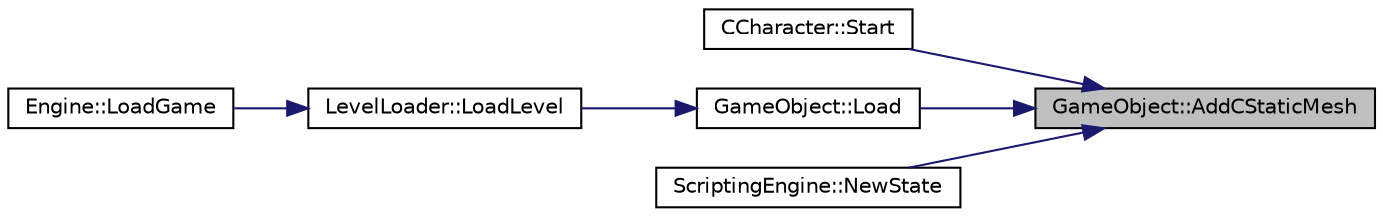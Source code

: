 digraph "GameObject::AddCStaticMesh"
{
 // LATEX_PDF_SIZE
  edge [fontname="Helvetica",fontsize="10",labelfontname="Helvetica",labelfontsize="10"];
  node [fontname="Helvetica",fontsize="10",shape=record];
  rankdir="RL";
  Node48 [label="GameObject::AddCStaticMesh",height=0.2,width=0.4,color="black", fillcolor="grey75", style="filled", fontcolor="black",tooltip="Adds a static mesh component."];
  Node48 -> Node49 [dir="back",color="midnightblue",fontsize="10",style="solid",fontname="Helvetica"];
  Node49 [label="CCharacter::Start",height=0.2,width=0.4,color="black", fillcolor="white", style="filled",URL="$class_c_character.html#ab774064d1c84af41bcace35d81cc1fb5",tooltip="Initialises the component at program start."];
  Node48 -> Node50 [dir="back",color="midnightblue",fontsize="10",style="solid",fontname="Helvetica"];
  Node50 [label="GameObject::Load",height=0.2,width=0.4,color="black", fillcolor="white", style="filled",URL="$class_game_object.html#a45246aaee43206b87c40ef6fdc06111b",tooltip="loads the object from saved state"];
  Node50 -> Node51 [dir="back",color="midnightblue",fontsize="10",style="solid",fontname="Helvetica"];
  Node51 [label="LevelLoader::LoadLevel",height=0.2,width=0.4,color="black", fillcolor="white", style="filled",URL="$class_level_loader.html#ac733be25eccf37abb958dd8e9547599b",tooltip="Load Current Level."];
  Node51 -> Node52 [dir="back",color="midnightblue",fontsize="10",style="solid",fontname="Helvetica"];
  Node52 [label="Engine::LoadGame",height=0.2,width=0.4,color="black", fillcolor="white", style="filled",URL="$class_engine.html#abde21e1bd9d8f467a5d8b464d8bb1ca2",tooltip="loads the game from saved state"];
  Node48 -> Node53 [dir="back",color="midnightblue",fontsize="10",style="solid",fontname="Helvetica"];
  Node53 [label="ScriptingEngine::NewState",height=0.2,width=0.4,color="black", fillcolor="white", style="filled",URL="$class_scripting_engine.html#a125a0c206da8e74b8f6664c4e523606a",tooltip="Sets up the engine with initial processes and variables and exposes engine functionality to lua."];
}
